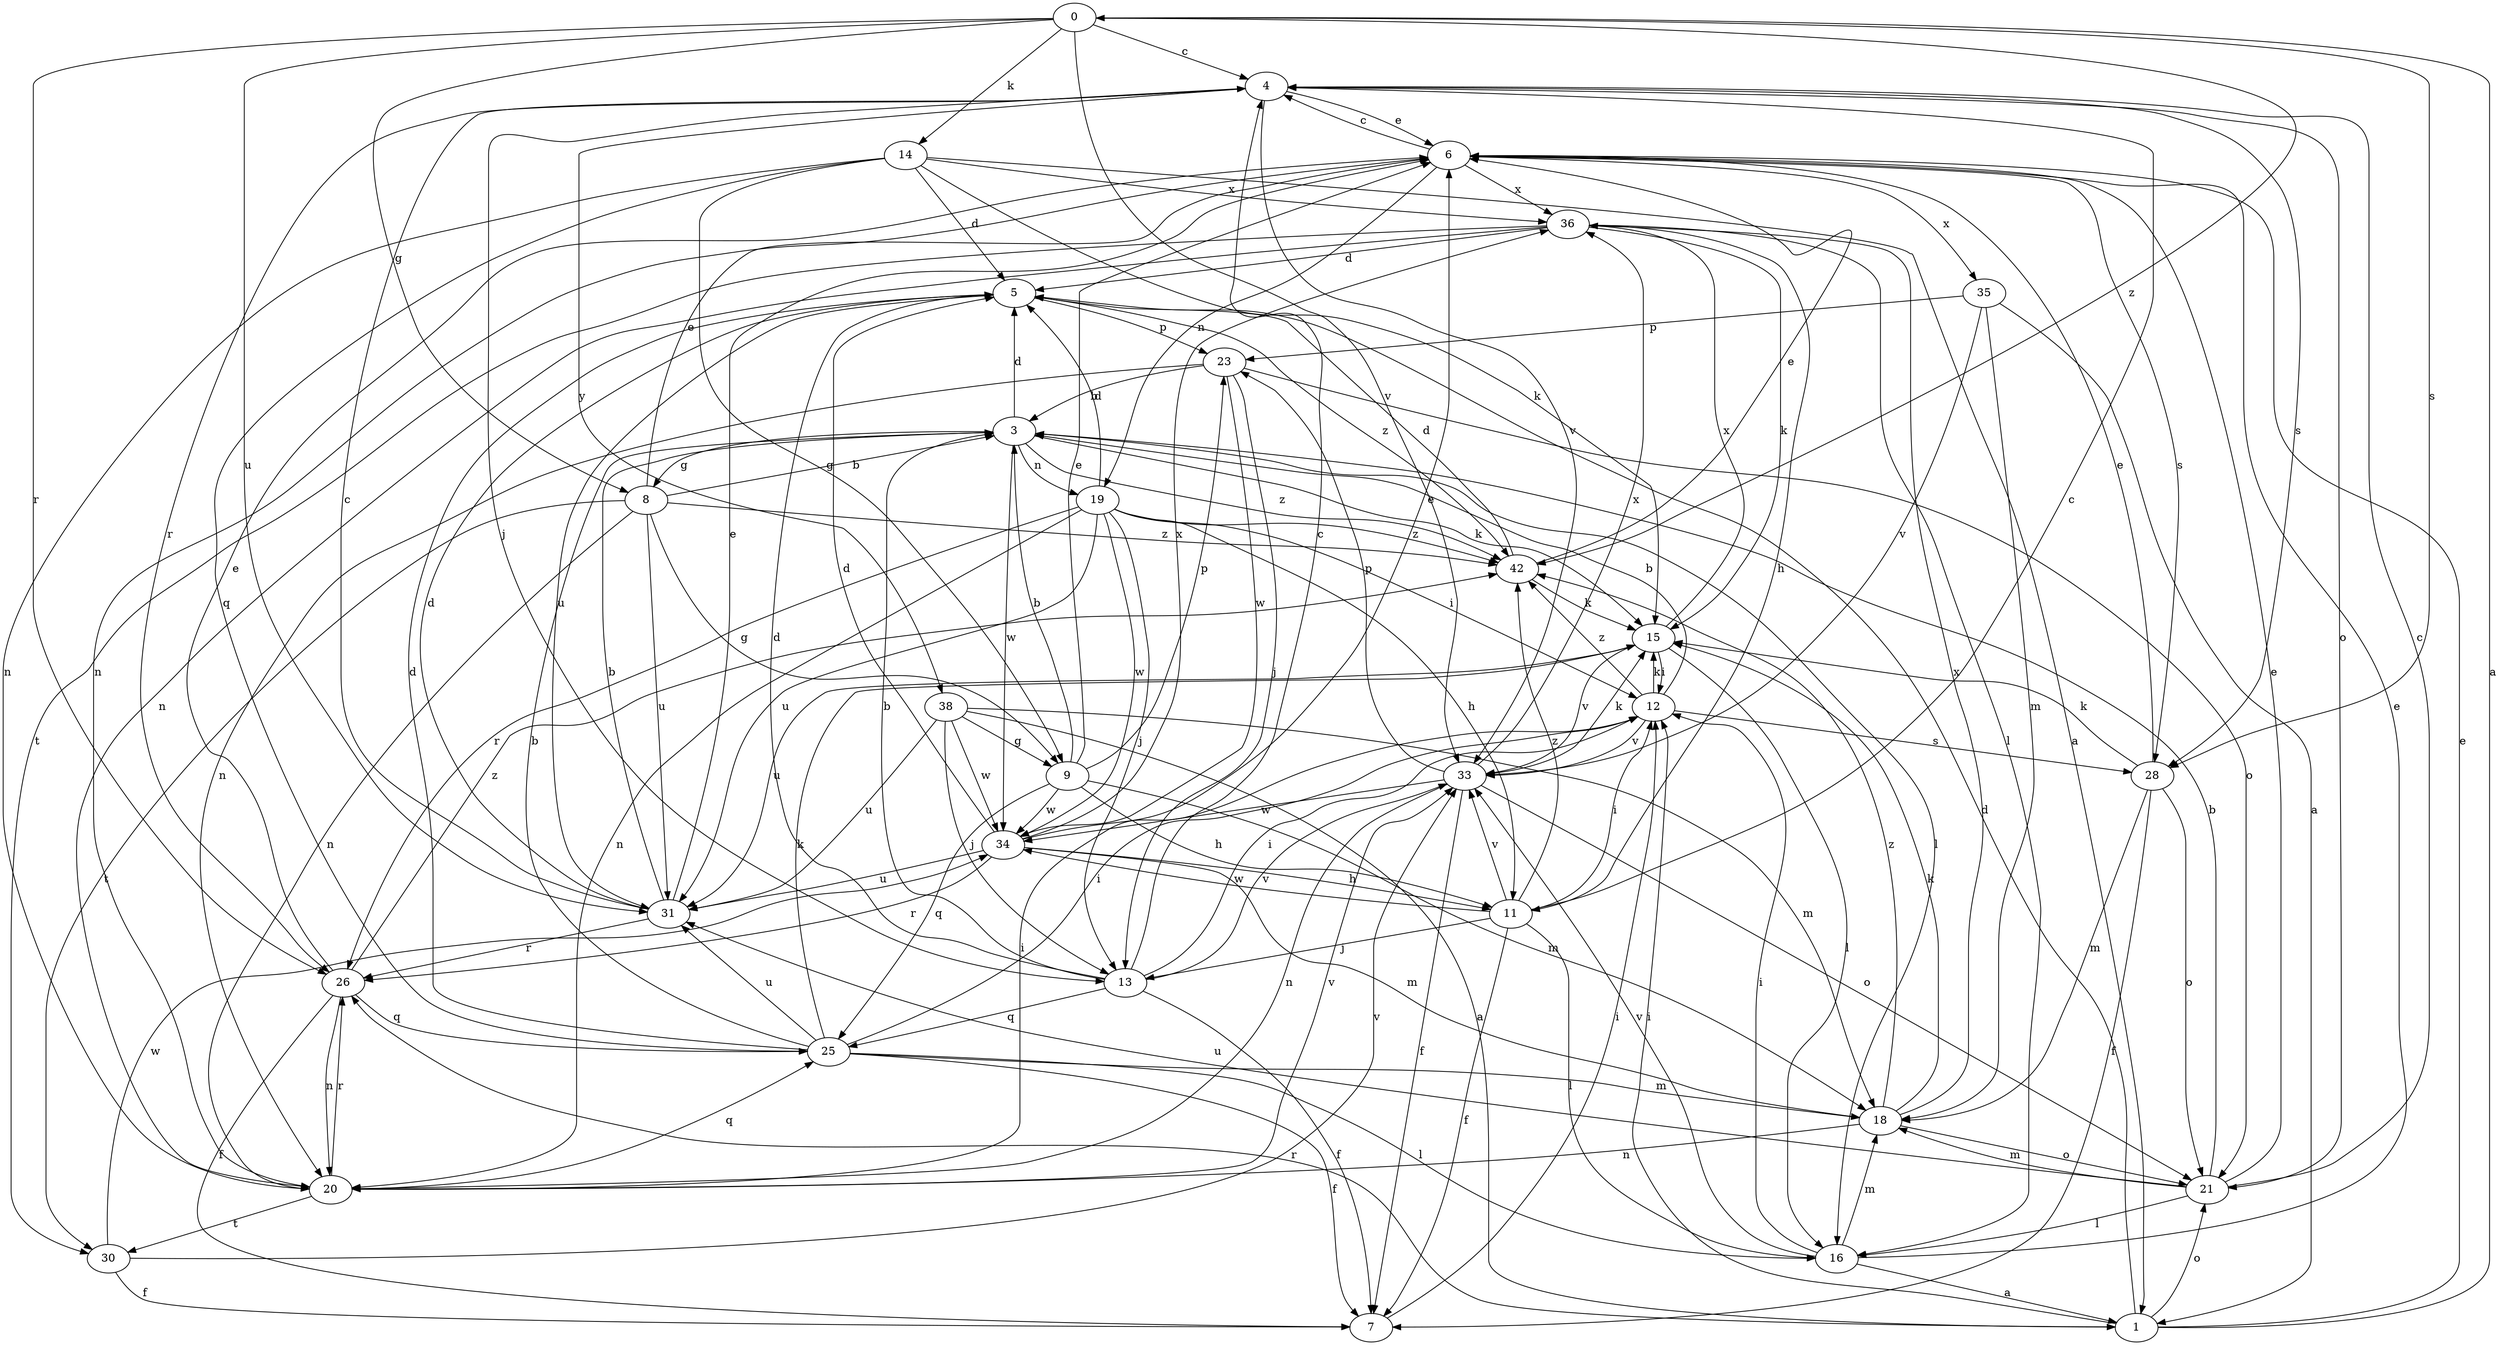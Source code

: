 strict digraph  {
0;
1;
3;
4;
5;
6;
7;
8;
9;
11;
12;
13;
14;
15;
16;
18;
19;
20;
21;
23;
25;
26;
28;
30;
31;
33;
34;
35;
36;
38;
42;
0 -> 4  [label=c];
0 -> 8  [label=g];
0 -> 14  [label=k];
0 -> 26  [label=r];
0 -> 28  [label=s];
0 -> 31  [label=u];
0 -> 33  [label=v];
0 -> 42  [label=z];
1 -> 0  [label=a];
1 -> 5  [label=d];
1 -> 6  [label=e];
1 -> 12  [label=i];
1 -> 21  [label=o];
1 -> 26  [label=r];
3 -> 5  [label=d];
3 -> 8  [label=g];
3 -> 15  [label=k];
3 -> 16  [label=l];
3 -> 19  [label=n];
3 -> 34  [label=w];
3 -> 42  [label=z];
4 -> 6  [label=e];
4 -> 13  [label=j];
4 -> 21  [label=o];
4 -> 26  [label=r];
4 -> 28  [label=s];
4 -> 33  [label=v];
4 -> 38  [label=y];
5 -> 23  [label=p];
5 -> 31  [label=u];
5 -> 42  [label=z];
6 -> 4  [label=c];
6 -> 19  [label=n];
6 -> 20  [label=n];
6 -> 28  [label=s];
6 -> 35  [label=x];
6 -> 36  [label=x];
7 -> 12  [label=i];
8 -> 3  [label=b];
8 -> 6  [label=e];
8 -> 9  [label=g];
8 -> 20  [label=n];
8 -> 30  [label=t];
8 -> 31  [label=u];
8 -> 42  [label=z];
9 -> 3  [label=b];
9 -> 6  [label=e];
9 -> 11  [label=h];
9 -> 18  [label=m];
9 -> 23  [label=p];
9 -> 25  [label=q];
9 -> 34  [label=w];
11 -> 4  [label=c];
11 -> 7  [label=f];
11 -> 12  [label=i];
11 -> 13  [label=j];
11 -> 16  [label=l];
11 -> 33  [label=v];
11 -> 34  [label=w];
11 -> 42  [label=z];
12 -> 3  [label=b];
12 -> 15  [label=k];
12 -> 28  [label=s];
12 -> 33  [label=v];
12 -> 42  [label=z];
13 -> 3  [label=b];
13 -> 4  [label=c];
13 -> 5  [label=d];
13 -> 7  [label=f];
13 -> 12  [label=i];
13 -> 25  [label=q];
13 -> 33  [label=v];
14 -> 1  [label=a];
14 -> 5  [label=d];
14 -> 9  [label=g];
14 -> 15  [label=k];
14 -> 20  [label=n];
14 -> 25  [label=q];
14 -> 36  [label=x];
15 -> 12  [label=i];
15 -> 16  [label=l];
15 -> 31  [label=u];
15 -> 33  [label=v];
15 -> 36  [label=x];
16 -> 1  [label=a];
16 -> 6  [label=e];
16 -> 12  [label=i];
16 -> 18  [label=m];
16 -> 33  [label=v];
18 -> 15  [label=k];
18 -> 20  [label=n];
18 -> 21  [label=o];
18 -> 36  [label=x];
18 -> 42  [label=z];
19 -> 5  [label=d];
19 -> 11  [label=h];
19 -> 12  [label=i];
19 -> 13  [label=j];
19 -> 20  [label=n];
19 -> 26  [label=r];
19 -> 31  [label=u];
19 -> 34  [label=w];
19 -> 42  [label=z];
20 -> 12  [label=i];
20 -> 25  [label=q];
20 -> 26  [label=r];
20 -> 30  [label=t];
20 -> 33  [label=v];
21 -> 3  [label=b];
21 -> 4  [label=c];
21 -> 6  [label=e];
21 -> 16  [label=l];
21 -> 18  [label=m];
21 -> 31  [label=u];
23 -> 3  [label=b];
23 -> 13  [label=j];
23 -> 20  [label=n];
23 -> 21  [label=o];
23 -> 34  [label=w];
25 -> 3  [label=b];
25 -> 5  [label=d];
25 -> 7  [label=f];
25 -> 12  [label=i];
25 -> 15  [label=k];
25 -> 16  [label=l];
25 -> 18  [label=m];
25 -> 31  [label=u];
26 -> 6  [label=e];
26 -> 7  [label=f];
26 -> 20  [label=n];
26 -> 25  [label=q];
26 -> 42  [label=z];
28 -> 6  [label=e];
28 -> 7  [label=f];
28 -> 15  [label=k];
28 -> 18  [label=m];
28 -> 21  [label=o];
30 -> 7  [label=f];
30 -> 33  [label=v];
30 -> 34  [label=w];
31 -> 3  [label=b];
31 -> 4  [label=c];
31 -> 5  [label=d];
31 -> 6  [label=e];
31 -> 26  [label=r];
33 -> 7  [label=f];
33 -> 15  [label=k];
33 -> 20  [label=n];
33 -> 21  [label=o];
33 -> 23  [label=p];
33 -> 34  [label=w];
33 -> 36  [label=x];
34 -> 5  [label=d];
34 -> 6  [label=e];
34 -> 11  [label=h];
34 -> 18  [label=m];
34 -> 26  [label=r];
34 -> 31  [label=u];
34 -> 36  [label=x];
35 -> 1  [label=a];
35 -> 18  [label=m];
35 -> 23  [label=p];
35 -> 33  [label=v];
36 -> 5  [label=d];
36 -> 11  [label=h];
36 -> 15  [label=k];
36 -> 16  [label=l];
36 -> 20  [label=n];
36 -> 30  [label=t];
38 -> 1  [label=a];
38 -> 9  [label=g];
38 -> 13  [label=j];
38 -> 18  [label=m];
38 -> 31  [label=u];
38 -> 34  [label=w];
42 -> 5  [label=d];
42 -> 6  [label=e];
42 -> 15  [label=k];
}
